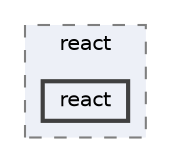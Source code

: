 digraph "C:/Users/arisc/OneDrive/Documents/GitHub/FINAL/EcoEats-Project/node_modules/cypress/react/react"
{
 // LATEX_PDF_SIZE
  bgcolor="transparent";
  edge [fontname=Helvetica,fontsize=10,labelfontname=Helvetica,labelfontsize=10];
  node [fontname=Helvetica,fontsize=10,shape=box,height=0.2,width=0.4];
  compound=true
  subgraph clusterdir_77c8f5b6afbbeace262424b060abb659 {
    graph [ bgcolor="#edf0f7", pencolor="grey50", label="react", fontname=Helvetica,fontsize=10 style="filled,dashed", URL="dir_77c8f5b6afbbeace262424b060abb659.html",tooltip=""]
  dir_8292a3585c8060f9d2e54256c1f2beb7 [label="react", fillcolor="#edf0f7", color="grey25", style="filled,bold", URL="dir_8292a3585c8060f9d2e54256c1f2beb7.html",tooltip=""];
  }
}
